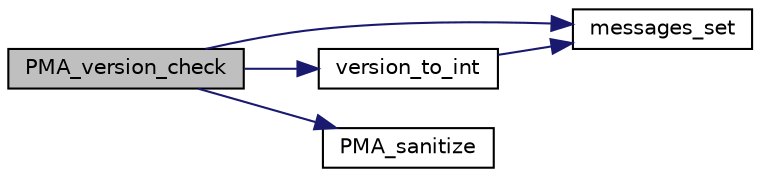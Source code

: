 digraph G
{
  edge [fontname="Helvetica",fontsize="10",labelfontname="Helvetica",labelfontsize="10"];
  node [fontname="Helvetica",fontsize="10",shape=record];
  rankdir="LR";
  Node1 [label="PMA_version_check",height=0.2,width=0.4,color="black", fillcolor="grey75", style="filled" fontcolor="black"];
  Node1 -> Node2 [color="midnightblue",fontsize="10",style="solid",fontname="Helvetica"];
  Node2 [label="messages_set",height=0.2,width=0.4,color="black", fillcolor="white", style="filled",URL="$index_8lib_8php.html#acd6c2e9171fad9c40ad4b26aba760c01",tooltip="Adds a new message to message list."];
  Node1 -> Node3 [color="midnightblue",fontsize="10",style="solid",fontname="Helvetica"];
  Node3 [label="version_to_int",height=0.2,width=0.4,color="black", fillcolor="white", style="filled",URL="$index_8lib_8php.html#a0502fd6454e3be90611144b56c7f1c9c",tooltip="Calculates numerical equivalent of phpMyAdmin version string."];
  Node3 -> Node2 [color="midnightblue",fontsize="10",style="solid",fontname="Helvetica"];
  Node1 -> Node4 [color="midnightblue",fontsize="10",style="solid",fontname="Helvetica"];
  Node4 [label="PMA_sanitize",height=0.2,width=0.4,color="black", fillcolor="white", style="filled",URL="$sanitizing_8lib_8php.html#ac0444f97c4d50f0e109dc0ec5d86b665",tooltip="Sanitizes $message, taking into account our special codes for formatting."];
}
